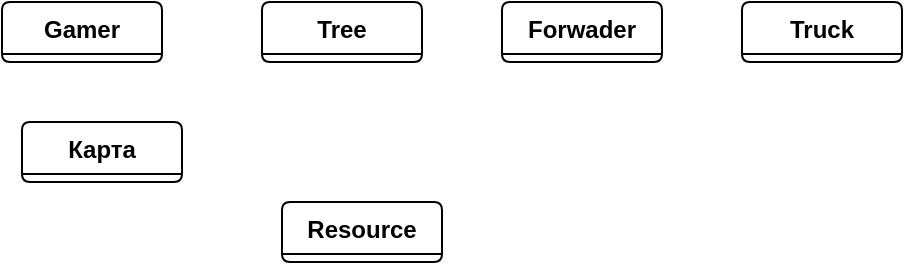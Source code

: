 <mxfile version="20.8.23" type="github">
  <diagram id="C5RBs43oDa-KdzZeNtuy" name="Page-1">
    <mxGraphModel dx="1434" dy="923" grid="1" gridSize="10" guides="1" tooltips="1" connect="1" arrows="1" fold="1" page="1" pageScale="1" pageWidth="827" pageHeight="1169" math="0" shadow="0">
      <root>
        <mxCell id="WIyWlLk6GJQsqaUBKTNV-0" />
        <mxCell id="WIyWlLk6GJQsqaUBKTNV-1" parent="WIyWlLk6GJQsqaUBKTNV-0" />
        <mxCell id="sukX9CmFnBkFQMhiGHvJ-6" value="Gamer" style="swimlane;fontStyle=1;align=center;verticalAlign=top;childLayout=stackLayout;horizontal=1;startSize=26;horizontalStack=0;resizeParent=1;resizeParentMax=0;resizeLast=0;collapsible=1;marginBottom=0;rounded=1;" parent="WIyWlLk6GJQsqaUBKTNV-1" vertex="1" collapsed="1">
          <mxGeometry x="90" y="130" width="80" height="30" as="geometry">
            <mxRectangle x="90" y="130" width="160" height="52" as="alternateBounds" />
          </mxGeometry>
        </mxCell>
        <mxCell id="sukX9CmFnBkFQMhiGHvJ-7" value="field: type" style="text;strokeColor=none;fillColor=none;align=left;verticalAlign=top;spacingLeft=4;spacingRight=4;overflow=hidden;rotatable=0;points=[[0,0.5],[1,0.5]];portConstraint=eastwest;rounded=1;" parent="sukX9CmFnBkFQMhiGHvJ-6" vertex="1">
          <mxGeometry y="26" width="160" height="26" as="geometry" />
        </mxCell>
        <mxCell id="sukX9CmFnBkFQMhiGHvJ-10" value="Tree" style="swimlane;fontStyle=1;align=center;verticalAlign=top;childLayout=stackLayout;horizontal=1;startSize=26;horizontalStack=0;resizeParent=1;resizeParentMax=0;resizeLast=0;collapsible=1;marginBottom=0;rounded=1;" parent="WIyWlLk6GJQsqaUBKTNV-1" vertex="1" collapsed="1">
          <mxGeometry x="220" y="130" width="80" height="30" as="geometry">
            <mxRectangle x="220" y="130" width="160" height="52" as="alternateBounds" />
          </mxGeometry>
        </mxCell>
        <mxCell id="sukX9CmFnBkFQMhiGHvJ-11" value="field: type" style="text;strokeColor=none;fillColor=none;align=left;verticalAlign=top;spacingLeft=4;spacingRight=4;overflow=hidden;rotatable=0;points=[[0,0.5],[1,0.5]];portConstraint=eastwest;rounded=1;" parent="sukX9CmFnBkFQMhiGHvJ-10" vertex="1">
          <mxGeometry y="26" width="160" height="26" as="geometry" />
        </mxCell>
        <mxCell id="sukX9CmFnBkFQMhiGHvJ-12" value="Forwader" style="swimlane;fontStyle=1;align=center;verticalAlign=top;childLayout=stackLayout;horizontal=1;startSize=26;horizontalStack=0;resizeParent=1;resizeParentMax=0;resizeLast=0;collapsible=1;marginBottom=0;rounded=1;" parent="WIyWlLk6GJQsqaUBKTNV-1" vertex="1" collapsed="1">
          <mxGeometry x="340" y="130" width="80" height="30" as="geometry">
            <mxRectangle x="90" y="130" width="160" height="52" as="alternateBounds" />
          </mxGeometry>
        </mxCell>
        <mxCell id="sukX9CmFnBkFQMhiGHvJ-13" value="field: type" style="text;strokeColor=none;fillColor=none;align=left;verticalAlign=top;spacingLeft=4;spacingRight=4;overflow=hidden;rotatable=0;points=[[0,0.5],[1,0.5]];portConstraint=eastwest;rounded=1;" parent="sukX9CmFnBkFQMhiGHvJ-12" vertex="1">
          <mxGeometry y="26" width="160" height="26" as="geometry" />
        </mxCell>
        <mxCell id="sukX9CmFnBkFQMhiGHvJ-14" value="Resource" style="swimlane;fontStyle=1;align=center;verticalAlign=top;childLayout=stackLayout;horizontal=1;startSize=26;horizontalStack=0;resizeParent=1;resizeParentMax=0;resizeLast=0;collapsible=1;marginBottom=0;rounded=1;" parent="WIyWlLk6GJQsqaUBKTNV-1" vertex="1" collapsed="1">
          <mxGeometry x="230" y="230" width="80" height="30" as="geometry">
            <mxRectangle x="90" y="130" width="160" height="52" as="alternateBounds" />
          </mxGeometry>
        </mxCell>
        <mxCell id="sukX9CmFnBkFQMhiGHvJ-15" value="field: type" style="text;strokeColor=none;fillColor=none;align=left;verticalAlign=top;spacingLeft=4;spacingRight=4;overflow=hidden;rotatable=0;points=[[0,0.5],[1,0.5]];portConstraint=eastwest;rounded=1;" parent="sukX9CmFnBkFQMhiGHvJ-14" vertex="1">
          <mxGeometry y="26" width="160" height="26" as="geometry" />
        </mxCell>
        <mxCell id="sukX9CmFnBkFQMhiGHvJ-18" value="Truck" style="swimlane;fontStyle=1;align=center;verticalAlign=top;childLayout=stackLayout;horizontal=1;startSize=26;horizontalStack=0;resizeParent=1;resizeParentMax=0;resizeLast=0;collapsible=1;marginBottom=0;rounded=1;" parent="WIyWlLk6GJQsqaUBKTNV-1" vertex="1" collapsed="1">
          <mxGeometry x="460" y="130" width="80" height="30" as="geometry">
            <mxRectangle x="90" y="130" width="160" height="52" as="alternateBounds" />
          </mxGeometry>
        </mxCell>
        <mxCell id="sukX9CmFnBkFQMhiGHvJ-19" value="field: type" style="text;strokeColor=none;fillColor=none;align=left;verticalAlign=top;spacingLeft=4;spacingRight=4;overflow=hidden;rotatable=0;points=[[0,0.5],[1,0.5]];portConstraint=eastwest;rounded=1;" parent="sukX9CmFnBkFQMhiGHvJ-18" vertex="1">
          <mxGeometry y="26" width="160" height="26" as="geometry" />
        </mxCell>
        <mxCell id="maduOpbKtI58NeEE8edd-0" value="Карта" style="swimlane;fontStyle=1;align=center;verticalAlign=top;childLayout=stackLayout;horizontal=1;startSize=26;horizontalStack=0;resizeParent=1;resizeParentMax=0;resizeLast=0;collapsible=1;marginBottom=0;rounded=1;" vertex="1" collapsed="1" parent="WIyWlLk6GJQsqaUBKTNV-1">
          <mxGeometry x="100" y="190" width="80" height="30" as="geometry">
            <mxRectangle x="90" y="130" width="160" height="52" as="alternateBounds" />
          </mxGeometry>
        </mxCell>
        <mxCell id="maduOpbKtI58NeEE8edd-1" value="field: type" style="text;strokeColor=none;fillColor=none;align=left;verticalAlign=top;spacingLeft=4;spacingRight=4;overflow=hidden;rotatable=0;points=[[0,0.5],[1,0.5]];portConstraint=eastwest;rounded=1;" vertex="1" parent="maduOpbKtI58NeEE8edd-0">
          <mxGeometry y="26" width="160" height="26" as="geometry" />
        </mxCell>
      </root>
    </mxGraphModel>
  </diagram>
</mxfile>
